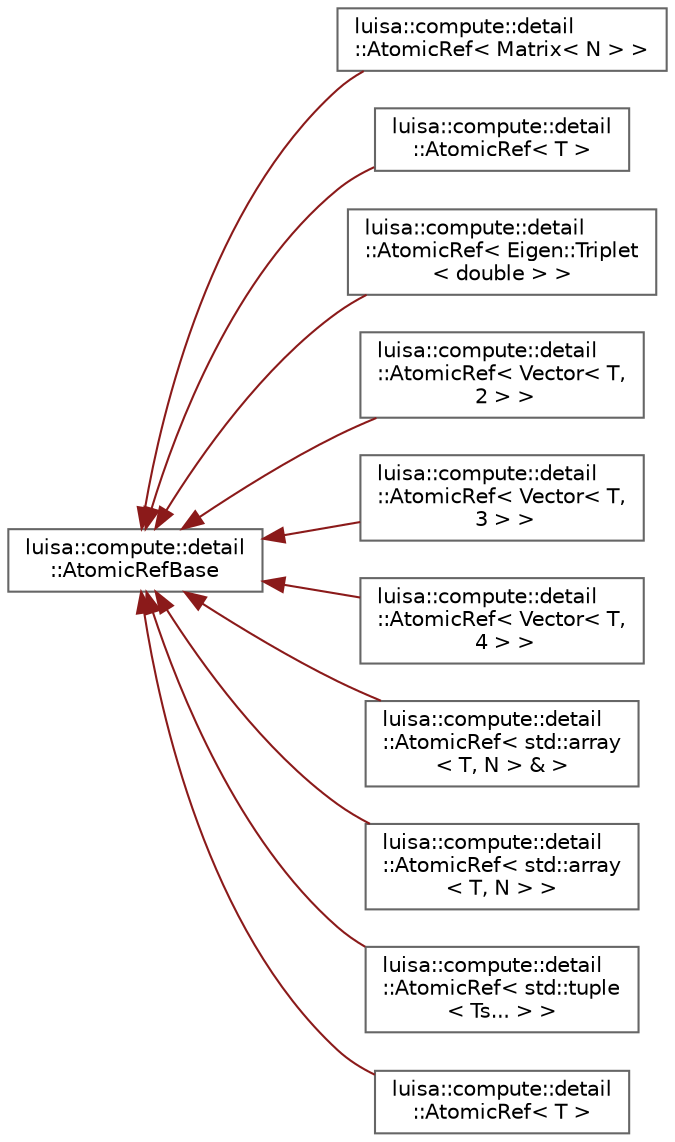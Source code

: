 digraph "类继承关系图"
{
 // LATEX_PDF_SIZE
  bgcolor="transparent";
  edge [fontname=Helvetica,fontsize=10,labelfontname=Helvetica,labelfontsize=10];
  node [fontname=Helvetica,fontsize=10,shape=box,height=0.2,width=0.4];
  rankdir="LR";
  Node0 [id="Node000000",label="luisa::compute::detail\l::AtomicRefBase",height=0.2,width=0.4,color="grey40", fillcolor="white", style="filled",URL="$classluisa_1_1compute_1_1detail_1_1_atomic_ref_base.html",tooltip=" "];
  Node0 -> Node1 [id="edge5278_Node000000_Node000001",dir="back",color="firebrick4",style="solid",tooltip=" "];
  Node1 [id="Node000001",label="luisa::compute::detail\l::AtomicRef\< Matrix\< N \> \>",height=0.2,width=0.4,color="grey40", fillcolor="white", style="filled",URL="$classluisa_1_1compute_1_1detail_1_1_atomic_ref_3_01_matrix_3_01_n_01_4_01_4.html",tooltip=" "];
  Node0 -> Node2 [id="edge5279_Node000000_Node000002",dir="back",color="firebrick4",style="solid",tooltip=" "];
  Node2 [id="Node000002",label="luisa::compute::detail\l::AtomicRef\< T \>",height=0.2,width=0.4,color="grey40", fillcolor="white", style="filled",URL="$classluisa_1_1compute_1_1detail_1_1_atomic_ref_3_01_t_01_4.html",tooltip=" "];
  Node0 -> Node3 [id="edge5280_Node000000_Node000003",dir="back",color="firebrick4",style="solid",tooltip=" "];
  Node3 [id="Node000003",label="luisa::compute::detail\l::AtomicRef\< Eigen::Triplet\l\< double \> \>",height=0.2,width=0.4,color="grey40", fillcolor="white", style="filled",URL="$classluisa_1_1compute_1_1detail_1_1_atomic_ref.html",tooltip=" "];
  Node0 -> Node4 [id="edge5281_Node000000_Node000004",dir="back",color="firebrick4",style="solid",tooltip=" "];
  Node4 [id="Node000004",label="luisa::compute::detail\l::AtomicRef\< Vector\< T,\l 2 \> \>",height=0.2,width=0.4,color="grey40", fillcolor="white", style="filled",URL="$classluisa_1_1compute_1_1detail_1_1_atomic_ref_3_01_vector_3_01_t_00_012_01_4_01_4.html",tooltip=" "];
  Node0 -> Node5 [id="edge5282_Node000000_Node000005",dir="back",color="firebrick4",style="solid",tooltip=" "];
  Node5 [id="Node000005",label="luisa::compute::detail\l::AtomicRef\< Vector\< T,\l 3 \> \>",height=0.2,width=0.4,color="grey40", fillcolor="white", style="filled",URL="$classluisa_1_1compute_1_1detail_1_1_atomic_ref_3_01_vector_3_01_t_00_013_01_4_01_4.html",tooltip=" "];
  Node0 -> Node6 [id="edge5283_Node000000_Node000006",dir="back",color="firebrick4",style="solid",tooltip=" "];
  Node6 [id="Node000006",label="luisa::compute::detail\l::AtomicRef\< Vector\< T,\l 4 \> \>",height=0.2,width=0.4,color="grey40", fillcolor="white", style="filled",URL="$classluisa_1_1compute_1_1detail_1_1_atomic_ref_3_01_vector_3_01_t_00_014_01_4_01_4.html",tooltip=" "];
  Node0 -> Node7 [id="edge5284_Node000000_Node000007",dir="back",color="firebrick4",style="solid",tooltip=" "];
  Node7 [id="Node000007",label="luisa::compute::detail\l::AtomicRef\< std::array\l\< T, N \> & \>",height=0.2,width=0.4,color="grey40", fillcolor="white", style="filled",URL="$classluisa_1_1compute_1_1detail_1_1_atomic_ref_3_01std_1_1array_3_01_t_00_01_n_01_4_01_6_01_4.html",tooltip=" "];
  Node0 -> Node8 [id="edge5285_Node000000_Node000008",dir="back",color="firebrick4",style="solid",tooltip=" "];
  Node8 [id="Node000008",label="luisa::compute::detail\l::AtomicRef\< std::array\l\< T, N \> \>",height=0.2,width=0.4,color="grey40", fillcolor="white", style="filled",URL="$classluisa_1_1compute_1_1detail_1_1_atomic_ref_3_01std_1_1array_3_01_t_00_01_n_01_4_01_4.html",tooltip=" "];
  Node0 -> Node9 [id="edge5286_Node000000_Node000009",dir="back",color="firebrick4",style="solid",tooltip=" "];
  Node9 [id="Node000009",label="luisa::compute::detail\l::AtomicRef\< std::tuple\l\< Ts... \> \>",height=0.2,width=0.4,color="grey40", fillcolor="white", style="filled",URL="$classluisa_1_1compute_1_1detail_1_1_atomic_ref_3_01std_1_1tuple_3_01_ts_8_8_8_01_4_01_4.html",tooltip=" "];
  Node0 -> Node10 [id="edge5287_Node000000_Node000010",dir="back",color="firebrick4",style="solid",tooltip=" "];
  Node10 [id="Node000010",label="luisa::compute::detail\l::AtomicRef\< T \>",height=0.2,width=0.4,color="grey40", fillcolor="white", style="filled",URL="$classluisa_1_1compute_1_1detail_1_1_atomic_ref.html",tooltip=" "];
}
